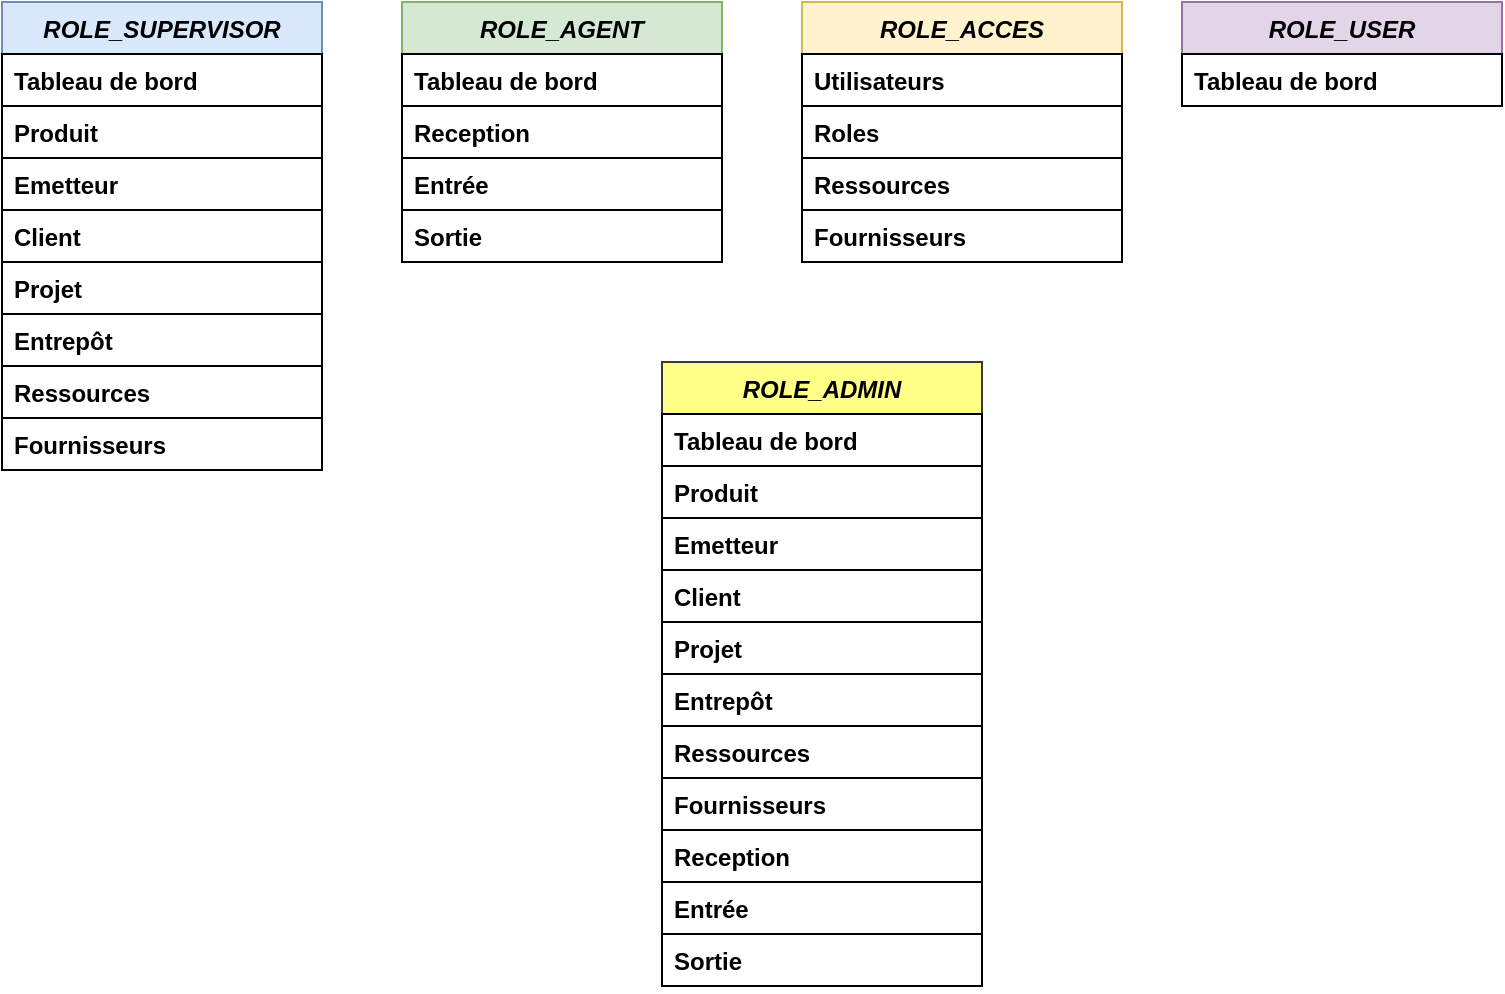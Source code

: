 <mxfile version="12.6.5" type="device"><diagram id="C5RBs43oDa-KdzZeNtuy" name="Page-1"><mxGraphModel dx="1199" dy="616" grid="1" gridSize="10" guides="1" tooltips="1" connect="1" arrows="1" fold="1" page="1" pageScale="1" pageWidth="827" pageHeight="1169" math="0" shadow="0"><root><mxCell id="WIyWlLk6GJQsqaUBKTNV-0"/><mxCell id="WIyWlLk6GJQsqaUBKTNV-1" parent="WIyWlLk6GJQsqaUBKTNV-0"/><mxCell id="zkfFHV4jXpPFQw0GAbJ--0" value="ROLE_SUPERVISOR" style="swimlane;fontStyle=3;align=center;verticalAlign=top;childLayout=stackLayout;horizontal=1;startSize=26;horizontalStack=0;resizeParent=1;resizeLast=0;collapsible=1;marginBottom=0;rounded=0;shadow=0;strokeWidth=1;fillColor=#dae8fc;strokeColor=#6c8ebf;" parent="WIyWlLk6GJQsqaUBKTNV-1" vertex="1"><mxGeometry x="70" y="90" width="160" height="234" as="geometry"><mxRectangle x="230" y="140" width="160" height="26" as="alternateBounds"/></mxGeometry></mxCell><mxCell id="vtP9gJr9JMcM9P571oFN-0" value="Tableau de bord" style="text;align=left;verticalAlign=top;spacingLeft=4;spacingRight=4;overflow=hidden;rotatable=0;points=[[0,0.5],[1,0.5]];portConstraint=eastwest;rounded=0;shadow=0;html=0;strokeColor=#000000;fontStyle=1" vertex="1" parent="zkfFHV4jXpPFQw0GAbJ--0"><mxGeometry y="26" width="160" height="26" as="geometry"/></mxCell><mxCell id="vtP9gJr9JMcM9P571oFN-1" value="Produit" style="text;align=left;verticalAlign=top;spacingLeft=4;spacingRight=4;overflow=hidden;rotatable=0;points=[[0,0.5],[1,0.5]];portConstraint=eastwest;rounded=0;shadow=0;html=0;strokeColor=#000000;fontStyle=1" vertex="1" parent="zkfFHV4jXpPFQw0GAbJ--0"><mxGeometry y="52" width="160" height="26" as="geometry"/></mxCell><mxCell id="vtP9gJr9JMcM9P571oFN-2" value="Emetteur" style="text;align=left;verticalAlign=top;spacingLeft=4;spacingRight=4;overflow=hidden;rotatable=0;points=[[0,0.5],[1,0.5]];portConstraint=eastwest;strokeColor=#000000;fontStyle=1" vertex="1" parent="zkfFHV4jXpPFQw0GAbJ--0"><mxGeometry y="78" width="160" height="26" as="geometry"/></mxCell><mxCell id="vtP9gJr9JMcM9P571oFN-3" value="Client" style="text;align=left;verticalAlign=top;spacingLeft=4;spacingRight=4;overflow=hidden;rotatable=0;points=[[0,0.5],[1,0.5]];portConstraint=eastwest;strokeColor=#000000;fontStyle=1" vertex="1" parent="zkfFHV4jXpPFQw0GAbJ--0"><mxGeometry y="104" width="160" height="26" as="geometry"/></mxCell><mxCell id="vtP9gJr9JMcM9P571oFN-4" value="Projet" style="text;align=left;verticalAlign=top;spacingLeft=4;spacingRight=4;overflow=hidden;rotatable=0;points=[[0,0.5],[1,0.5]];portConstraint=eastwest;strokeColor=#000000;fontStyle=1" vertex="1" parent="zkfFHV4jXpPFQw0GAbJ--0"><mxGeometry y="130" width="160" height="26" as="geometry"/></mxCell><mxCell id="vtP9gJr9JMcM9P571oFN-5" value="Entrepôt" style="text;align=left;verticalAlign=top;spacingLeft=4;spacingRight=4;overflow=hidden;rotatable=0;points=[[0,0.5],[1,0.5]];portConstraint=eastwest;strokeColor=#000000;fontStyle=1" vertex="1" parent="zkfFHV4jXpPFQw0GAbJ--0"><mxGeometry y="156" width="160" height="26" as="geometry"/></mxCell><mxCell id="vtP9gJr9JMcM9P571oFN-6" value="Ressources" style="text;align=left;verticalAlign=top;spacingLeft=4;spacingRight=4;overflow=hidden;rotatable=0;points=[[0,0.5],[1,0.5]];portConstraint=eastwest;strokeColor=#000000;fontStyle=1" vertex="1" parent="zkfFHV4jXpPFQw0GAbJ--0"><mxGeometry y="182" width="160" height="26" as="geometry"/></mxCell><mxCell id="vtP9gJr9JMcM9P571oFN-7" value="Fournisseurs" style="text;align=left;verticalAlign=top;spacingLeft=4;spacingRight=4;overflow=hidden;rotatable=0;points=[[0,0.5],[1,0.5]];portConstraint=eastwest;strokeColor=#000000;fontStyle=1" vertex="1" parent="zkfFHV4jXpPFQw0GAbJ--0"><mxGeometry y="208" width="160" height="26" as="geometry"/></mxCell><mxCell id="vtP9gJr9JMcM9P571oFN-8" value="ROLE_AGENT" style="swimlane;fontStyle=3;align=center;verticalAlign=top;childLayout=stackLayout;horizontal=1;startSize=26;horizontalStack=0;resizeParent=1;resizeLast=0;collapsible=1;marginBottom=0;rounded=0;shadow=0;strokeWidth=1;fillColor=#d5e8d4;strokeColor=#82b366;" vertex="1" parent="WIyWlLk6GJQsqaUBKTNV-1"><mxGeometry x="270" y="90" width="160" height="130" as="geometry"><mxRectangle x="230" y="140" width="160" height="26" as="alternateBounds"/></mxGeometry></mxCell><mxCell id="vtP9gJr9JMcM9P571oFN-9" value="Tableau de bord" style="text;align=left;verticalAlign=top;spacingLeft=4;spacingRight=4;overflow=hidden;rotatable=0;points=[[0,0.5],[1,0.5]];portConstraint=eastwest;rounded=0;shadow=0;html=0;strokeColor=#000000;fontStyle=1" vertex="1" parent="vtP9gJr9JMcM9P571oFN-8"><mxGeometry y="26" width="160" height="26" as="geometry"/></mxCell><mxCell id="vtP9gJr9JMcM9P571oFN-10" value="Reception" style="text;align=left;verticalAlign=top;spacingLeft=4;spacingRight=4;overflow=hidden;rotatable=0;points=[[0,0.5],[1,0.5]];portConstraint=eastwest;rounded=0;shadow=0;html=0;strokeColor=#000000;fontStyle=1" vertex="1" parent="vtP9gJr9JMcM9P571oFN-8"><mxGeometry y="52" width="160" height="26" as="geometry"/></mxCell><mxCell id="vtP9gJr9JMcM9P571oFN-11" value="Entrée" style="text;align=left;verticalAlign=top;spacingLeft=4;spacingRight=4;overflow=hidden;rotatable=0;points=[[0,0.5],[1,0.5]];portConstraint=eastwest;strokeColor=#000000;fontStyle=1" vertex="1" parent="vtP9gJr9JMcM9P571oFN-8"><mxGeometry y="78" width="160" height="26" as="geometry"/></mxCell><mxCell id="vtP9gJr9JMcM9P571oFN-12" value="Sortie" style="text;align=left;verticalAlign=top;spacingLeft=4;spacingRight=4;overflow=hidden;rotatable=0;points=[[0,0.5],[1,0.5]];portConstraint=eastwest;strokeColor=#000000;fontStyle=1" vertex="1" parent="vtP9gJr9JMcM9P571oFN-8"><mxGeometry y="104" width="160" height="26" as="geometry"/></mxCell><mxCell id="vtP9gJr9JMcM9P571oFN-17" value="ROLE_ACCES" style="swimlane;fontStyle=3;align=center;verticalAlign=top;childLayout=stackLayout;horizontal=1;startSize=26;horizontalStack=0;resizeParent=1;resizeLast=0;collapsible=1;marginBottom=0;rounded=0;shadow=0;strokeWidth=1;fillColor=#fff2cc;strokeColor=#d6b656;" vertex="1" parent="WIyWlLk6GJQsqaUBKTNV-1"><mxGeometry x="470" y="90" width="160" height="130" as="geometry"><mxRectangle x="230" y="140" width="160" height="26" as="alternateBounds"/></mxGeometry></mxCell><mxCell id="vtP9gJr9JMcM9P571oFN-22" value="Utilisateurs" style="text;align=left;verticalAlign=top;spacingLeft=4;spacingRight=4;overflow=hidden;rotatable=0;points=[[0,0.5],[1,0.5]];portConstraint=eastwest;strokeColor=#000000;fontStyle=1" vertex="1" parent="vtP9gJr9JMcM9P571oFN-17"><mxGeometry y="26" width="160" height="26" as="geometry"/></mxCell><mxCell id="vtP9gJr9JMcM9P571oFN-23" value="Roles" style="text;align=left;verticalAlign=top;spacingLeft=4;spacingRight=4;overflow=hidden;rotatable=0;points=[[0,0.5],[1,0.5]];portConstraint=eastwest;strokeColor=#000000;fontStyle=1" vertex="1" parent="vtP9gJr9JMcM9P571oFN-17"><mxGeometry y="52" width="160" height="26" as="geometry"/></mxCell><mxCell id="vtP9gJr9JMcM9P571oFN-24" value="Ressources" style="text;align=left;verticalAlign=top;spacingLeft=4;spacingRight=4;overflow=hidden;rotatable=0;points=[[0,0.5],[1,0.5]];portConstraint=eastwest;strokeColor=#000000;fontStyle=1" vertex="1" parent="vtP9gJr9JMcM9P571oFN-17"><mxGeometry y="78" width="160" height="26" as="geometry"/></mxCell><mxCell id="vtP9gJr9JMcM9P571oFN-25" value="Fournisseurs" style="text;align=left;verticalAlign=top;spacingLeft=4;spacingRight=4;overflow=hidden;rotatable=0;points=[[0,0.5],[1,0.5]];portConstraint=eastwest;strokeColor=#000000;fontStyle=1" vertex="1" parent="vtP9gJr9JMcM9P571oFN-17"><mxGeometry y="104" width="160" height="26" as="geometry"/></mxCell><mxCell id="vtP9gJr9JMcM9P571oFN-26" value="ROLE_USER" style="swimlane;fontStyle=3;align=center;verticalAlign=top;childLayout=stackLayout;horizontal=1;startSize=26;horizontalStack=0;resizeParent=1;resizeLast=0;collapsible=1;marginBottom=0;rounded=0;shadow=0;strokeWidth=1;fillColor=#e1d5e7;strokeColor=#9673a6;" vertex="1" parent="WIyWlLk6GJQsqaUBKTNV-1"><mxGeometry x="660" y="90" width="160" height="52" as="geometry"><mxRectangle x="230" y="140" width="160" height="26" as="alternateBounds"/></mxGeometry></mxCell><mxCell id="vtP9gJr9JMcM9P571oFN-27" value="Tableau de bord" style="text;align=left;verticalAlign=top;spacingLeft=4;spacingRight=4;overflow=hidden;rotatable=0;points=[[0,0.5],[1,0.5]];portConstraint=eastwest;strokeColor=#000000;fontStyle=1" vertex="1" parent="vtP9gJr9JMcM9P571oFN-26"><mxGeometry y="26" width="160" height="26" as="geometry"/></mxCell><mxCell id="vtP9gJr9JMcM9P571oFN-32" value="ROLE_ADMIN" style="swimlane;fontStyle=3;align=center;verticalAlign=top;childLayout=stackLayout;horizontal=1;startSize=26;horizontalStack=0;resizeParent=1;resizeLast=0;collapsible=1;marginBottom=0;rounded=0;shadow=0;strokeWidth=1;fillColor=#ffff88;strokeColor=#36393d;" vertex="1" parent="WIyWlLk6GJQsqaUBKTNV-1"><mxGeometry x="400" y="270" width="160" height="312" as="geometry"><mxRectangle x="230" y="140" width="160" height="26" as="alternateBounds"/></mxGeometry></mxCell><mxCell id="vtP9gJr9JMcM9P571oFN-33" value="Tableau de bord" style="text;align=left;verticalAlign=top;spacingLeft=4;spacingRight=4;overflow=hidden;rotatable=0;points=[[0,0.5],[1,0.5]];portConstraint=eastwest;rounded=0;shadow=0;html=0;strokeColor=#000000;fontStyle=1" vertex="1" parent="vtP9gJr9JMcM9P571oFN-32"><mxGeometry y="26" width="160" height="26" as="geometry"/></mxCell><mxCell id="vtP9gJr9JMcM9P571oFN-34" value="Produit" style="text;align=left;verticalAlign=top;spacingLeft=4;spacingRight=4;overflow=hidden;rotatable=0;points=[[0,0.5],[1,0.5]];portConstraint=eastwest;rounded=0;shadow=0;html=0;strokeColor=#000000;fontStyle=1" vertex="1" parent="vtP9gJr9JMcM9P571oFN-32"><mxGeometry y="52" width="160" height="26" as="geometry"/></mxCell><mxCell id="vtP9gJr9JMcM9P571oFN-35" value="Emetteur" style="text;align=left;verticalAlign=top;spacingLeft=4;spacingRight=4;overflow=hidden;rotatable=0;points=[[0,0.5],[1,0.5]];portConstraint=eastwest;strokeColor=#000000;fontStyle=1" vertex="1" parent="vtP9gJr9JMcM9P571oFN-32"><mxGeometry y="78" width="160" height="26" as="geometry"/></mxCell><mxCell id="vtP9gJr9JMcM9P571oFN-36" value="Client" style="text;align=left;verticalAlign=top;spacingLeft=4;spacingRight=4;overflow=hidden;rotatable=0;points=[[0,0.5],[1,0.5]];portConstraint=eastwest;strokeColor=#000000;fontStyle=1" vertex="1" parent="vtP9gJr9JMcM9P571oFN-32"><mxGeometry y="104" width="160" height="26" as="geometry"/></mxCell><mxCell id="vtP9gJr9JMcM9P571oFN-37" value="Projet" style="text;align=left;verticalAlign=top;spacingLeft=4;spacingRight=4;overflow=hidden;rotatable=0;points=[[0,0.5],[1,0.5]];portConstraint=eastwest;strokeColor=#000000;fontStyle=1" vertex="1" parent="vtP9gJr9JMcM9P571oFN-32"><mxGeometry y="130" width="160" height="26" as="geometry"/></mxCell><mxCell id="vtP9gJr9JMcM9P571oFN-38" value="Entrepôt" style="text;align=left;verticalAlign=top;spacingLeft=4;spacingRight=4;overflow=hidden;rotatable=0;points=[[0,0.5],[1,0.5]];portConstraint=eastwest;strokeColor=#000000;fontStyle=1" vertex="1" parent="vtP9gJr9JMcM9P571oFN-32"><mxGeometry y="156" width="160" height="26" as="geometry"/></mxCell><mxCell id="vtP9gJr9JMcM9P571oFN-39" value="Ressources" style="text;align=left;verticalAlign=top;spacingLeft=4;spacingRight=4;overflow=hidden;rotatable=0;points=[[0,0.5],[1,0.5]];portConstraint=eastwest;strokeColor=#000000;fontStyle=1" vertex="1" parent="vtP9gJr9JMcM9P571oFN-32"><mxGeometry y="182" width="160" height="26" as="geometry"/></mxCell><mxCell id="vtP9gJr9JMcM9P571oFN-40" value="Fournisseurs" style="text;align=left;verticalAlign=top;spacingLeft=4;spacingRight=4;overflow=hidden;rotatable=0;points=[[0,0.5],[1,0.5]];portConstraint=eastwest;strokeColor=#000000;fontStyle=1" vertex="1" parent="vtP9gJr9JMcM9P571oFN-32"><mxGeometry y="208" width="160" height="26" as="geometry"/></mxCell><mxCell id="vtP9gJr9JMcM9P571oFN-41" value="Reception" style="text;align=left;verticalAlign=top;spacingLeft=4;spacingRight=4;overflow=hidden;rotatable=0;points=[[0,0.5],[1,0.5]];portConstraint=eastwest;strokeColor=#000000;fontStyle=1" vertex="1" parent="vtP9gJr9JMcM9P571oFN-32"><mxGeometry y="234" width="160" height="26" as="geometry"/></mxCell><mxCell id="vtP9gJr9JMcM9P571oFN-42" value="Entrée" style="text;align=left;verticalAlign=top;spacingLeft=4;spacingRight=4;overflow=hidden;rotatable=0;points=[[0,0.5],[1,0.5]];portConstraint=eastwest;strokeColor=#000000;fontStyle=1" vertex="1" parent="vtP9gJr9JMcM9P571oFN-32"><mxGeometry y="260" width="160" height="26" as="geometry"/></mxCell><mxCell id="vtP9gJr9JMcM9P571oFN-43" value="Sortie" style="text;align=left;verticalAlign=top;spacingLeft=4;spacingRight=4;overflow=hidden;rotatable=0;points=[[0,0.5],[1,0.5]];portConstraint=eastwest;strokeColor=#000000;fontStyle=1" vertex="1" parent="vtP9gJr9JMcM9P571oFN-32"><mxGeometry y="286" width="160" height="26" as="geometry"/></mxCell></root></mxGraphModel></diagram></mxfile>